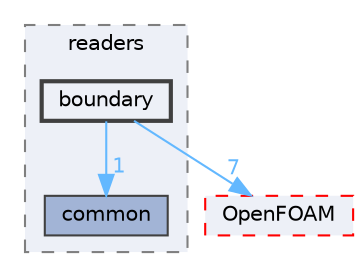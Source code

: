 digraph "src/surfMesh/readers/boundary"
{
 // LATEX_PDF_SIZE
  bgcolor="transparent";
  edge [fontname=Helvetica,fontsize=10,labelfontname=Helvetica,labelfontsize=10];
  node [fontname=Helvetica,fontsize=10,shape=box,height=0.2,width=0.4];
  compound=true
  subgraph clusterdir_b41ab71a84ca73ba0ea236e5946be777 {
    graph [ bgcolor="#edf0f7", pencolor="grey50", label="readers", fontname=Helvetica,fontsize=10 style="filled,dashed", URL="dir_b41ab71a84ca73ba0ea236e5946be777.html",tooltip=""]
  dir_f9cbb95b33da2bcd160f00774fc58eb4 [label="common", fillcolor="#a2b4d6", color="grey25", style="filled", URL="dir_f9cbb95b33da2bcd160f00774fc58eb4.html",tooltip=""];
  dir_059d14b691f57df886f99da4a70e785f [label="boundary", fillcolor="#edf0f7", color="grey25", style="filled,bold", URL="dir_059d14b691f57df886f99da4a70e785f.html",tooltip=""];
  }
  dir_c5473ff19b20e6ec4dfe5c310b3778a8 [label="OpenFOAM", fillcolor="#edf0f7", color="red", style="filled,dashed", URL="dir_c5473ff19b20e6ec4dfe5c310b3778a8.html",tooltip=""];
  dir_059d14b691f57df886f99da4a70e785f->dir_c5473ff19b20e6ec4dfe5c310b3778a8 [headlabel="7", labeldistance=1.5 headhref="dir_000320_002695.html" href="dir_000320_002695.html" color="steelblue1" fontcolor="steelblue1"];
  dir_059d14b691f57df886f99da4a70e785f->dir_f9cbb95b33da2bcd160f00774fc58eb4 [headlabel="1", labeldistance=1.5 headhref="dir_000320_000557.html" href="dir_000320_000557.html" color="steelblue1" fontcolor="steelblue1"];
}
